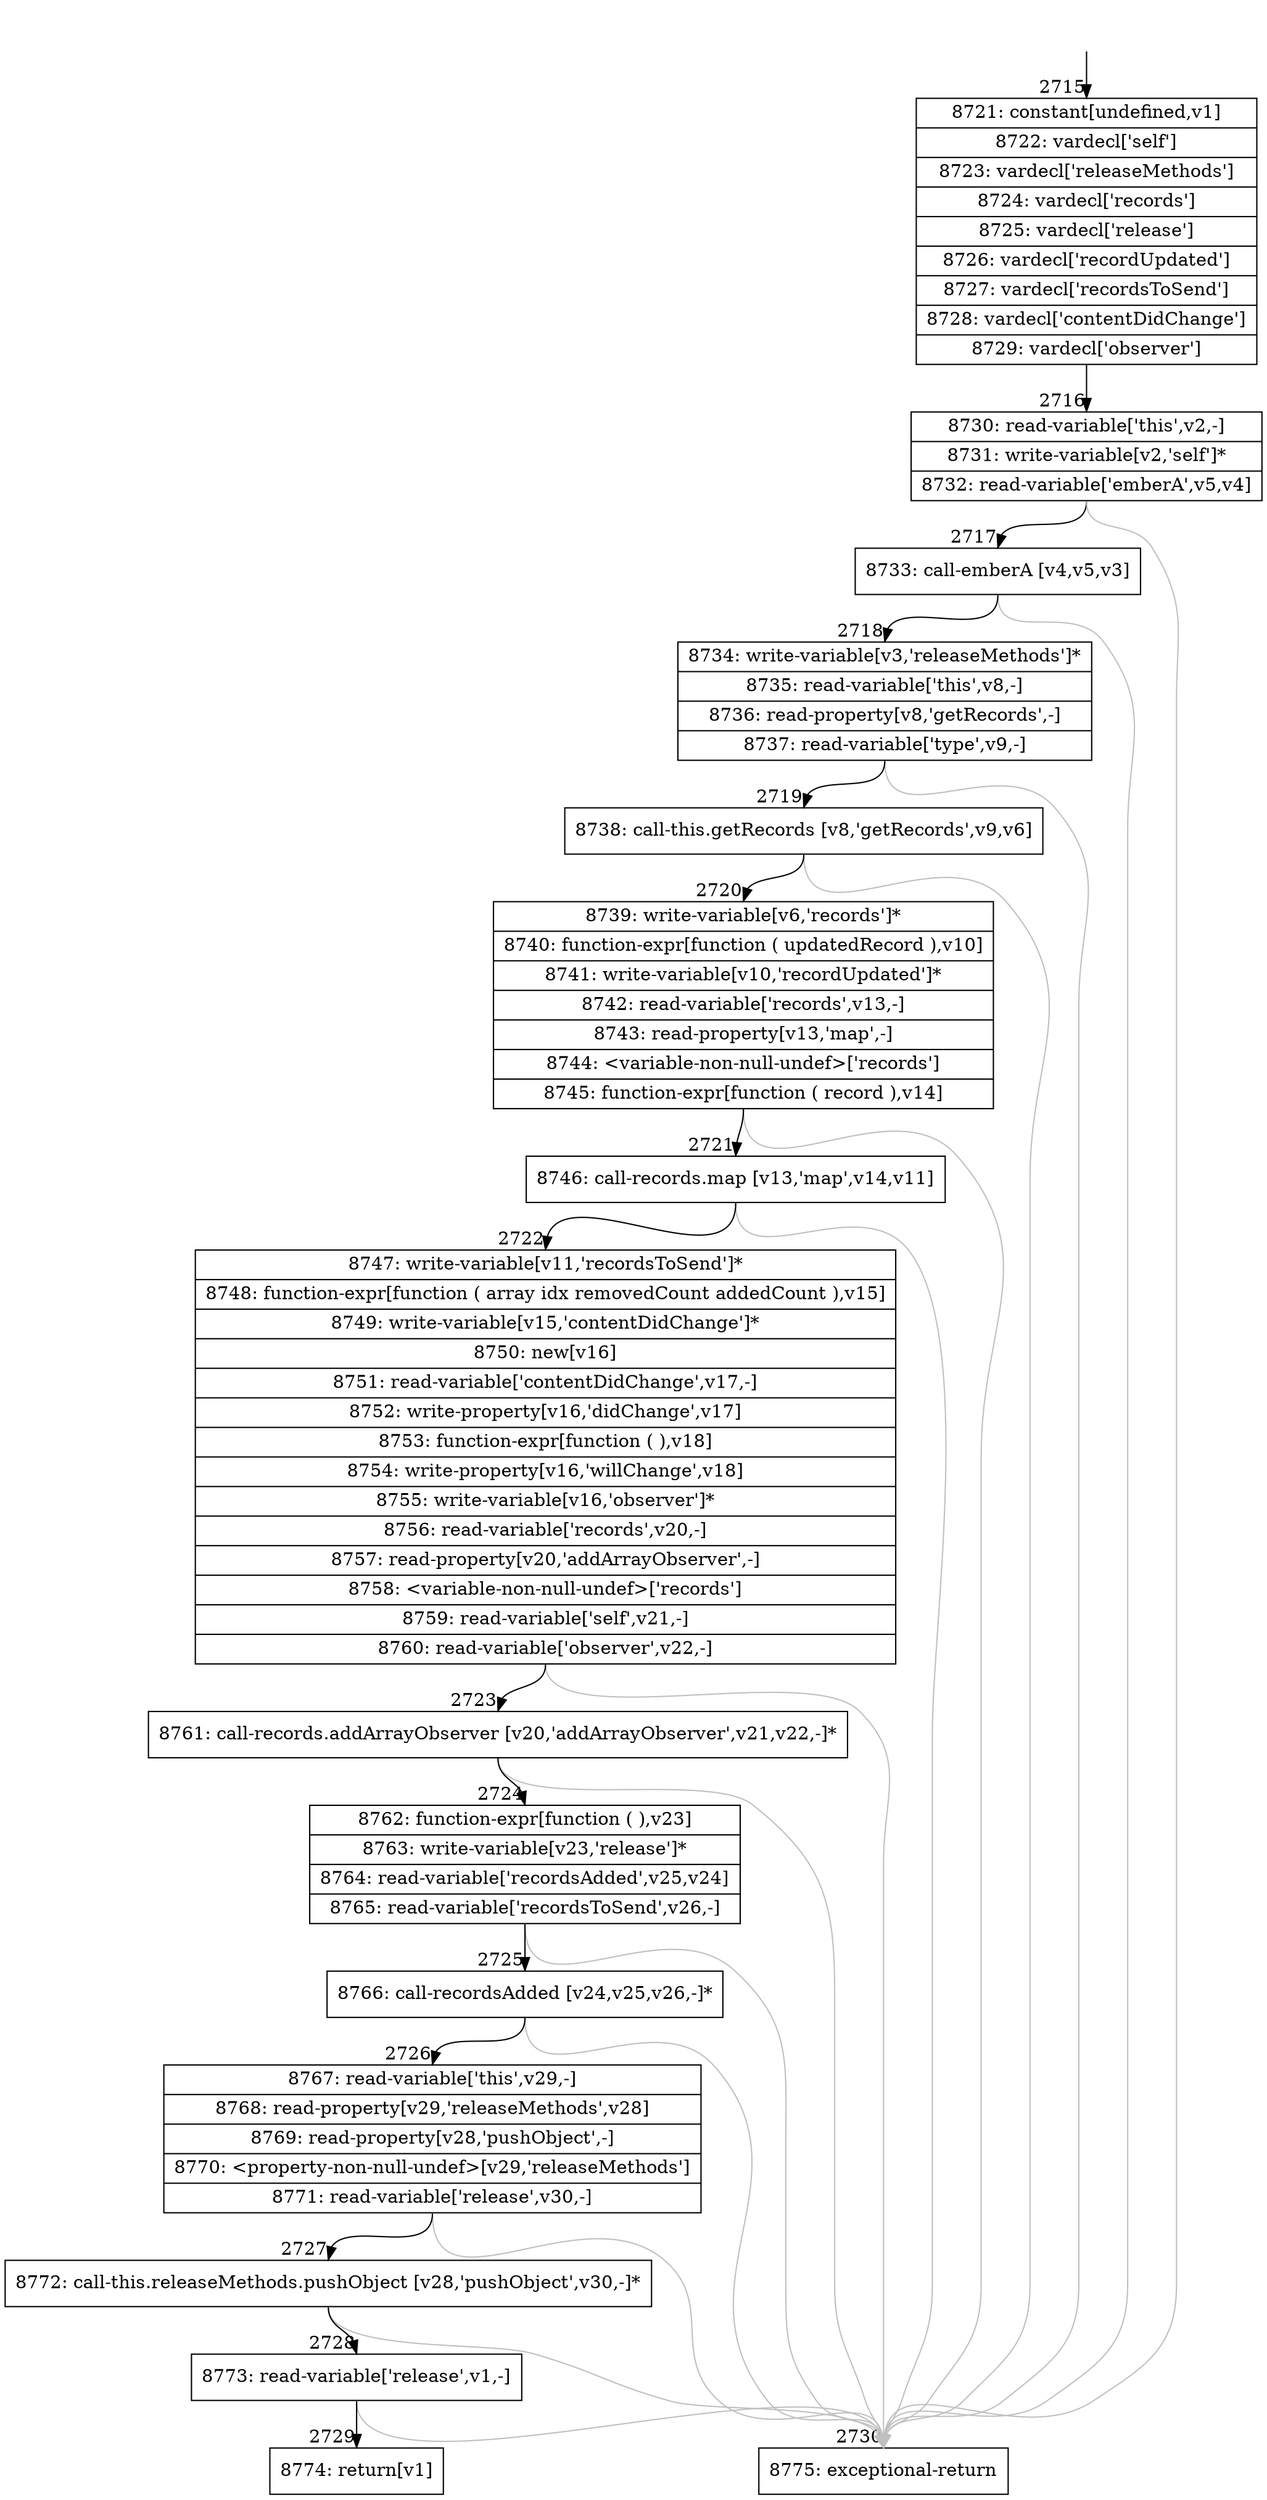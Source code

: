 digraph {
rankdir="TD"
BB_entry207[shape=none,label=""];
BB_entry207 -> BB2715 [tailport=s, headport=n, headlabel="    2715"]
BB2715 [shape=record label="{8721: constant[undefined,v1]|8722: vardecl['self']|8723: vardecl['releaseMethods']|8724: vardecl['records']|8725: vardecl['release']|8726: vardecl['recordUpdated']|8727: vardecl['recordsToSend']|8728: vardecl['contentDidChange']|8729: vardecl['observer']}" ] 
BB2715 -> BB2716 [tailport=s, headport=n, headlabel="      2716"]
BB2716 [shape=record label="{8730: read-variable['this',v2,-]|8731: write-variable[v2,'self']*|8732: read-variable['emberA',v5,v4]}" ] 
BB2716 -> BB2717 [tailport=s, headport=n, headlabel="      2717"]
BB2716 -> BB2730 [tailport=s, headport=n, color=gray, headlabel="      2730"]
BB2717 [shape=record label="{8733: call-emberA [v4,v5,v3]}" ] 
BB2717 -> BB2718 [tailport=s, headport=n, headlabel="      2718"]
BB2717 -> BB2730 [tailport=s, headport=n, color=gray]
BB2718 [shape=record label="{8734: write-variable[v3,'releaseMethods']*|8735: read-variable['this',v8,-]|8736: read-property[v8,'getRecords',-]|8737: read-variable['type',v9,-]}" ] 
BB2718 -> BB2719 [tailport=s, headport=n, headlabel="      2719"]
BB2718 -> BB2730 [tailport=s, headport=n, color=gray]
BB2719 [shape=record label="{8738: call-this.getRecords [v8,'getRecords',v9,v6]}" ] 
BB2719 -> BB2720 [tailport=s, headport=n, headlabel="      2720"]
BB2719 -> BB2730 [tailport=s, headport=n, color=gray]
BB2720 [shape=record label="{8739: write-variable[v6,'records']*|8740: function-expr[function ( updatedRecord ),v10]|8741: write-variable[v10,'recordUpdated']*|8742: read-variable['records',v13,-]|8743: read-property[v13,'map',-]|8744: \<variable-non-null-undef\>['records']|8745: function-expr[function ( record ),v14]}" ] 
BB2720 -> BB2721 [tailport=s, headport=n, headlabel="      2721"]
BB2720 -> BB2730 [tailport=s, headport=n, color=gray]
BB2721 [shape=record label="{8746: call-records.map [v13,'map',v14,v11]}" ] 
BB2721 -> BB2722 [tailport=s, headport=n, headlabel="      2722"]
BB2721 -> BB2730 [tailport=s, headport=n, color=gray]
BB2722 [shape=record label="{8747: write-variable[v11,'recordsToSend']*|8748: function-expr[function ( array idx removedCount addedCount ),v15]|8749: write-variable[v15,'contentDidChange']*|8750: new[v16]|8751: read-variable['contentDidChange',v17,-]|8752: write-property[v16,'didChange',v17]|8753: function-expr[function ( ),v18]|8754: write-property[v16,'willChange',v18]|8755: write-variable[v16,'observer']*|8756: read-variable['records',v20,-]|8757: read-property[v20,'addArrayObserver',-]|8758: \<variable-non-null-undef\>['records']|8759: read-variable['self',v21,-]|8760: read-variable['observer',v22,-]}" ] 
BB2722 -> BB2723 [tailport=s, headport=n, headlabel="      2723"]
BB2722 -> BB2730 [tailport=s, headport=n, color=gray]
BB2723 [shape=record label="{8761: call-records.addArrayObserver [v20,'addArrayObserver',v21,v22,-]*}" ] 
BB2723 -> BB2724 [tailport=s, headport=n, headlabel="      2724"]
BB2723 -> BB2730 [tailport=s, headport=n, color=gray]
BB2724 [shape=record label="{8762: function-expr[function ( ),v23]|8763: write-variable[v23,'release']*|8764: read-variable['recordsAdded',v25,v24]|8765: read-variable['recordsToSend',v26,-]}" ] 
BB2724 -> BB2725 [tailport=s, headport=n, headlabel="      2725"]
BB2724 -> BB2730 [tailport=s, headport=n, color=gray]
BB2725 [shape=record label="{8766: call-recordsAdded [v24,v25,v26,-]*}" ] 
BB2725 -> BB2726 [tailport=s, headport=n, headlabel="      2726"]
BB2725 -> BB2730 [tailport=s, headport=n, color=gray]
BB2726 [shape=record label="{8767: read-variable['this',v29,-]|8768: read-property[v29,'releaseMethods',v28]|8769: read-property[v28,'pushObject',-]|8770: \<property-non-null-undef\>[v29,'releaseMethods']|8771: read-variable['release',v30,-]}" ] 
BB2726 -> BB2727 [tailport=s, headport=n, headlabel="      2727"]
BB2726 -> BB2730 [tailport=s, headport=n, color=gray]
BB2727 [shape=record label="{8772: call-this.releaseMethods.pushObject [v28,'pushObject',v30,-]*}" ] 
BB2727 -> BB2728 [tailport=s, headport=n, headlabel="      2728"]
BB2727 -> BB2730 [tailport=s, headport=n, color=gray]
BB2728 [shape=record label="{8773: read-variable['release',v1,-]}" ] 
BB2728 -> BB2729 [tailport=s, headport=n, headlabel="      2729"]
BB2728 -> BB2730 [tailport=s, headport=n, color=gray]
BB2729 [shape=record label="{8774: return[v1]}" ] 
BB2730 [shape=record label="{8775: exceptional-return}" ] 
//#$~ 4512
}
